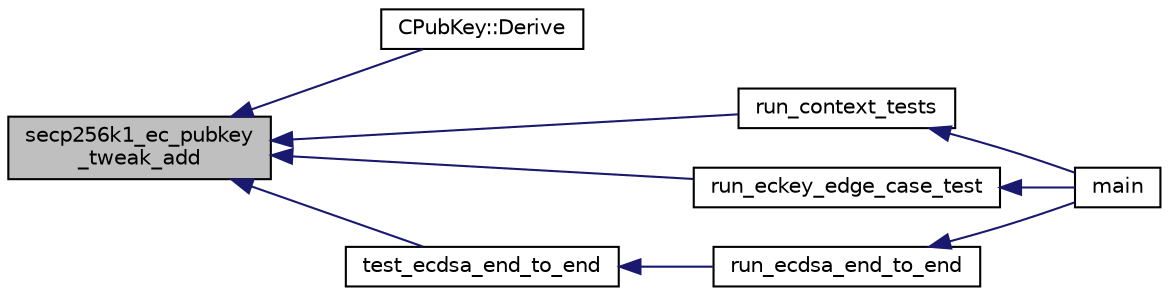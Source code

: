 digraph "secp256k1_ec_pubkey_tweak_add"
{
  edge [fontname="Helvetica",fontsize="10",labelfontname="Helvetica",labelfontsize="10"];
  node [fontname="Helvetica",fontsize="10",shape=record];
  rankdir="LR";
  Node650 [label="secp256k1_ec_pubkey\l_tweak_add",height=0.2,width=0.4,color="black", fillcolor="grey75", style="filled", fontcolor="black"];
  Node650 -> Node651 [dir="back",color="midnightblue",fontsize="10",style="solid",fontname="Helvetica"];
  Node651 [label="CPubKey::Derive",height=0.2,width=0.4,color="black", fillcolor="white", style="filled",URL="$da/d4e/class_c_pub_key.html#a6e70269c1be731ace2fce8bfba9a0c36"];
  Node650 -> Node652 [dir="back",color="midnightblue",fontsize="10",style="solid",fontname="Helvetica"];
  Node652 [label="run_context_tests",height=0.2,width=0.4,color="black", fillcolor="white", style="filled",URL="$d5/d7f/tests_8c.html#a2f9713526b1e988694c6e2026a6fce69"];
  Node652 -> Node653 [dir="back",color="midnightblue",fontsize="10",style="solid",fontname="Helvetica"];
  Node653 [label="main",height=0.2,width=0.4,color="black", fillcolor="white", style="filled",URL="$d5/d7f/tests_8c.html#a3c04138a5bfe5d72780bb7e82a18e627"];
  Node650 -> Node654 [dir="back",color="midnightblue",fontsize="10",style="solid",fontname="Helvetica"];
  Node654 [label="run_eckey_edge_case_test",height=0.2,width=0.4,color="black", fillcolor="white", style="filled",URL="$d5/d7f/tests_8c.html#a32498e86a99a258f68cd4b1176f47966"];
  Node654 -> Node653 [dir="back",color="midnightblue",fontsize="10",style="solid",fontname="Helvetica"];
  Node650 -> Node655 [dir="back",color="midnightblue",fontsize="10",style="solid",fontname="Helvetica"];
  Node655 [label="test_ecdsa_end_to_end",height=0.2,width=0.4,color="black", fillcolor="white", style="filled",URL="$d5/d7f/tests_8c.html#a3fc9dc1908215215a68690ea1bfa8bcd"];
  Node655 -> Node656 [dir="back",color="midnightblue",fontsize="10",style="solid",fontname="Helvetica"];
  Node656 [label="run_ecdsa_end_to_end",height=0.2,width=0.4,color="black", fillcolor="white", style="filled",URL="$d5/d7f/tests_8c.html#ab05096657be701bf9ca8616475bb9491"];
  Node656 -> Node653 [dir="back",color="midnightblue",fontsize="10",style="solid",fontname="Helvetica"];
}
